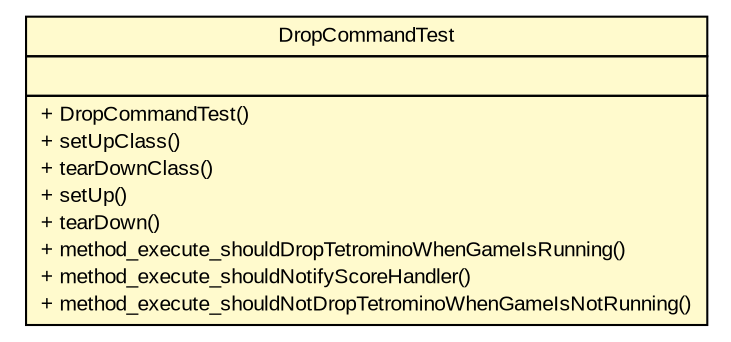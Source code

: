 #!/usr/local/bin/dot
#
# Class diagram 
# Generated by UMLGraph version R5_6 (http://www.umlgraph.org/)
#

digraph G {
	edge [fontname="arial",fontsize=10,labelfontname="arial",labelfontsize=10];
	node [fontname="arial",fontsize=10,shape=plaintext];
	nodesep=0.25;
	ranksep=0.5;
	// com.github.tilastokeskus.matertis.core.command.DropCommandTest
	c150 [label=<<table title="com.github.tilastokeskus.matertis.core.command.DropCommandTest" border="0" cellborder="1" cellspacing="0" cellpadding="2" port="p" bgcolor="lemonChiffon" href="./DropCommandTest.html">
		<tr><td><table border="0" cellspacing="0" cellpadding="1">
<tr><td align="center" balign="center"> DropCommandTest </td></tr>
		</table></td></tr>
		<tr><td><table border="0" cellspacing="0" cellpadding="1">
<tr><td align="left" balign="left">  </td></tr>
		</table></td></tr>
		<tr><td><table border="0" cellspacing="0" cellpadding="1">
<tr><td align="left" balign="left"> + DropCommandTest() </td></tr>
<tr><td align="left" balign="left"> + setUpClass() </td></tr>
<tr><td align="left" balign="left"> + tearDownClass() </td></tr>
<tr><td align="left" balign="left"> + setUp() </td></tr>
<tr><td align="left" balign="left"> + tearDown() </td></tr>
<tr><td align="left" balign="left"> + method_execute_shouldDropTetrominoWhenGameIsRunning() </td></tr>
<tr><td align="left" balign="left"> + method_execute_shouldNotifyScoreHandler() </td></tr>
<tr><td align="left" balign="left"> + method_execute_shouldNotDropTetrominoWhenGameIsNotRunning() </td></tr>
		</table></td></tr>
		</table>>, URL="./DropCommandTest.html", fontname="arial", fontcolor="black", fontsize=10.0];
}


